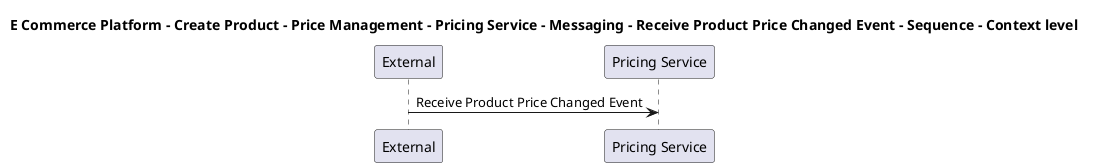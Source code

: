@startuml

title E Commerce Platform - Create Product - Price Management - Pricing Service - Messaging - Receive Product Price Changed Event - Sequence - Context level

participant "External" as C4InterFlow.SoftwareSystems.ExternalSystem
participant "Pricing Service" as ECommercePlatform.CreateProduct.PriceManagement.SoftwareSystems.PricingService

C4InterFlow.SoftwareSystems.ExternalSystem -> ECommercePlatform.CreateProduct.PriceManagement.SoftwareSystems.PricingService : Receive Product Price Changed Event


@enduml
